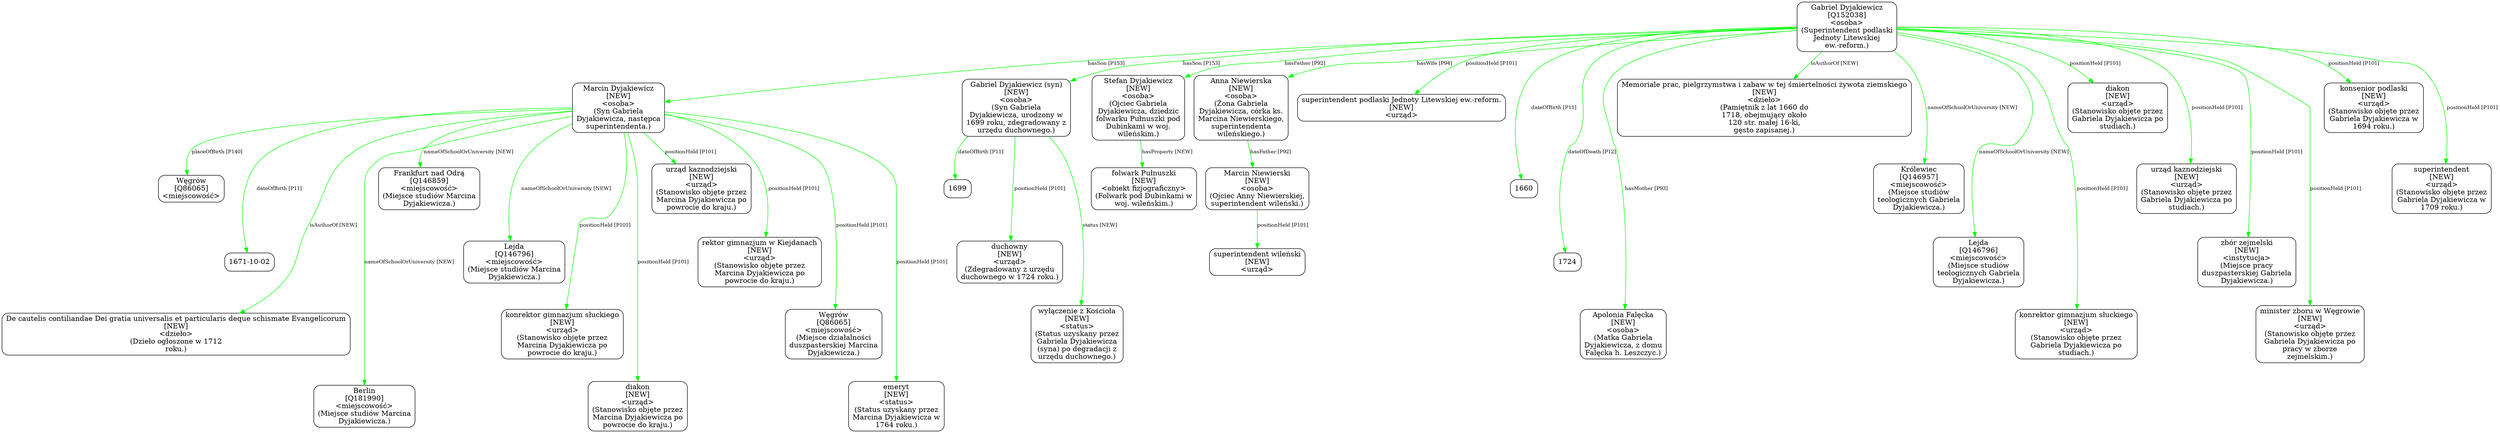 digraph {
	node [shape=box,
		style=rounded
	];
	edge [fontsize=10];
	"Gabriel Dyjakiewicz
[Q152038]
<osoba>
(Superintendent podlaski
Jednoty Litewskiej
ew.-reform.)"	[color=black,
		label="Gabriel Dyjakiewicz
[Q152038]
<osoba>
(Superintendent podlaski
Jednoty Litewskiej
ew.-reform.)"];
	"Marcin Dyjakiewicz
[NEW]
<osoba>
(Syn Gabriela
Dyjakiewicza, następca
superintendenta.)"	[color=black,
		label="Marcin Dyjakiewicz
[NEW]
<osoba>
(Syn Gabriela
Dyjakiewicza, następca
superintendenta.)"];
	"Gabriel Dyjakiewicz
[Q152038]
<osoba>
(Superintendent podlaski
Jednoty Litewskiej
ew.-reform.)" -> "Marcin Dyjakiewicz
[NEW]
<osoba>
(Syn Gabriela
Dyjakiewicza, następca
superintendenta.)"	[color=green,
		label="hasSon [P153]"];
	"Gabriel Dyjakiewicz (syn)
[NEW]
<osoba>
(Syn Gabriela
Dyjakiewicza, urodzony w
1699 roku, zdegradowany z
urzędu duchownego.)"	[color=black,
		label="Gabriel Dyjakiewicz (syn)
[NEW]
<osoba>
(Syn Gabriela
Dyjakiewicza, urodzony w
1699 roku, zdegradowany z
urzędu duchownego.)"];
	"Gabriel Dyjakiewicz
[Q152038]
<osoba>
(Superintendent podlaski
Jednoty Litewskiej
ew.-reform.)" -> "Gabriel Dyjakiewicz (syn)
[NEW]
<osoba>
(Syn Gabriela
Dyjakiewicza, urodzony w
1699 roku, zdegradowany z
urzędu duchownego.)"	[color=green,
		label="hasSon [P153]"];
	"Stefan Dyjakiewicz
[NEW]
<osoba>
(Ojciec Gabriela
Dyjakiewicza, dziedzic
folwarku Pułnuszki pod
Dubinkami w woj.
wileńskim.)"	[color=black,
		label="Stefan Dyjakiewicz
[NEW]
<osoba>
(Ojciec Gabriela
Dyjakiewicza, dziedzic
folwarku Pułnuszki pod
Dubinkami w woj.
wileńskim.)"];
	"Gabriel Dyjakiewicz
[Q152038]
<osoba>
(Superintendent podlaski
Jednoty Litewskiej
ew.-reform.)" -> "Stefan Dyjakiewicz
[NEW]
<osoba>
(Ojciec Gabriela
Dyjakiewicza, dziedzic
folwarku Pułnuszki pod
Dubinkami w woj.
wileńskim.)"	[color=green,
		label="hasFather [P92]"];
	"Anna Niewierska
[NEW]
<osoba>
(Żona Gabriela
Dyjakiewicza, córka ks.
Marcina Niewierskiego,
superintendenta
wileńskiego.)"	[color=black,
		label="Anna Niewierska
[NEW]
<osoba>
(Żona Gabriela
Dyjakiewicza, córka ks.
Marcina Niewierskiego,
superintendenta
wileńskiego.)"];
	"Gabriel Dyjakiewicz
[Q152038]
<osoba>
(Superintendent podlaski
Jednoty Litewskiej
ew.-reform.)" -> "Anna Niewierska
[NEW]
<osoba>
(Żona Gabriela
Dyjakiewicza, córka ks.
Marcina Niewierskiego,
superintendenta
wileńskiego.)"	[color=green,
		label="hasWife [P94]"];
	"Gabriel Dyjakiewicz
[Q152038]
<osoba>
(Superintendent podlaski
Jednoty Litewskiej
ew.-reform.)" -> "superintendent podlaski Jednoty Litewskiej ew.-reform.
[NEW]
<urząd>"	[color=green,
		label="positionHeld [P101]",
		minlen=1];
	"Gabriel Dyjakiewicz
[Q152038]
<osoba>
(Superintendent podlaski
Jednoty Litewskiej
ew.-reform.)" -> 1660	[color=green,
		label="dateOfBirth [P11]",
		minlen=2];
	"Gabriel Dyjakiewicz
[Q152038]
<osoba>
(Superintendent podlaski
Jednoty Litewskiej
ew.-reform.)" -> 1724	[color=green,
		label="dateOfDeath [P12]",
		minlen=3];
	"Gabriel Dyjakiewicz
[Q152038]
<osoba>
(Superintendent podlaski
Jednoty Litewskiej
ew.-reform.)" -> "Apolonia Falęcka
[NEW]
<osoba>
(Matka Gabriela
Dyjakiewicza, z domu
Falęcka h. Leszczyc.)"	[color=green,
		label="hasMother [P93]",
		minlen=4];
	"Gabriel Dyjakiewicz
[Q152038]
<osoba>
(Superintendent podlaski
Jednoty Litewskiej
ew.-reform.)" -> "Memoriale prac, pielgrzymstwa i zabaw w tej śmiertelności żywota ziemskiego
[NEW]
<dzieło>
(Pamiętnik z lat 1660 do
1718, obejmujący \
około
120 str. małej 16-ki,
gęsto zapisanej.)"	[color=green,
		label="isAuthorOf [NEW]",
		minlen=1];
	"Gabriel Dyjakiewicz
[Q152038]
<osoba>
(Superintendent podlaski
Jednoty Litewskiej
ew.-reform.)" -> "Królewiec
[Q146957]
<miejscowość>
(Miejsce studiów
teologicznych Gabriela
Dyjakiewicza.)"	[color=green,
		label="nameOfSchoolOrUniversity [NEW]",
		minlen=2];
	"Gabriel Dyjakiewicz
[Q152038]
<osoba>
(Superintendent podlaski
Jednoty Litewskiej
ew.-reform.)" -> "Lejda
[Q146796]
<miejscowość>
(Miejsce studiów
teologicznych Gabriela
Dyjakiewicza.)"	[color=green,
		label="nameOfSchoolOrUniversity [NEW]",
		minlen=3];
	"Gabriel Dyjakiewicz
[Q152038]
<osoba>
(Superintendent podlaski
Jednoty Litewskiej
ew.-reform.)" -> "konrektor gimnazjum słuckiego
[NEW]
<urząd>
(Stanowisko objęte przez
Gabriela Dyjakiewicza po
studiach.)"	[color=green,
		label="positionHeld [P101]",
		minlen=4];
	"Gabriel Dyjakiewicz
[Q152038]
<osoba>
(Superintendent podlaski
Jednoty Litewskiej
ew.-reform.)" -> "diakon
[NEW]
<urząd>
(Stanowisko objęte przez
Gabriela Dyjakiewicza po
studiach.)"	[color=green,
		label="positionHeld [P101]",
		minlen=1];
	"Gabriel Dyjakiewicz
[Q152038]
<osoba>
(Superintendent podlaski
Jednoty Litewskiej
ew.-reform.)" -> "urząd kaznodziejski
[NEW]
<urząd>
(Stanowisko objęte przez
Gabriela Dyjakiewicza po
studiach.)"	[color=green,
		label="positionHeld [P101]",
		minlen=2];
	"Gabriel Dyjakiewicz
[Q152038]
<osoba>
(Superintendent podlaski
Jednoty Litewskiej
ew.-reform.)" -> "zbór zejmelski
[NEW]
<instytucja>
(Miejsce pracy
duszpasterskiej Gabriela
Dyjakiewicza.)"	[color=green,
		label="positionHeld [P101]",
		minlen=3];
	"Gabriel Dyjakiewicz
[Q152038]
<osoba>
(Superintendent podlaski
Jednoty Litewskiej
ew.-reform.)" -> "minister zboru w Węgrowie
[NEW]
<urząd>
(Stanowisko objęte przez
Gabriela Dyjakiewicza po
pracy w zborze
zejmelskim.)"	[color=green,
		label="positionHeld [P101]",
		minlen=4];
	"Gabriel Dyjakiewicz
[Q152038]
<osoba>
(Superintendent podlaski
Jednoty Litewskiej
ew.-reform.)" -> "konsenior podlaski
[NEW]
<urząd>
(Stanowisko objęte przez
Gabriela Dyjakiewicza w
1694 roku.)"	[color=green,
		label="positionHeld [P101]",
		minlen=1];
	"Gabriel Dyjakiewicz
[Q152038]
<osoba>
(Superintendent podlaski
Jednoty Litewskiej
ew.-reform.)" -> "superintendent
[NEW]
<urząd>
(Stanowisko objęte przez
Gabriela Dyjakiewicza w
1709 roku.)"	[color=green,
		label="positionHeld [P101]",
		minlen=2];
	"Marcin Dyjakiewicz
[NEW]
<osoba>
(Syn Gabriela
Dyjakiewicza, następca
superintendenta.)" -> "Węgrów
[Q86065]
<miejscowość>"	[color=green,
		label="placeOfBirth [P140]",
		minlen=1];
	"Marcin Dyjakiewicz
[NEW]
<osoba>
(Syn Gabriela
Dyjakiewicza, następca
superintendenta.)" -> "1671-10-02"	[color=green,
		label="dateOfBirth [P11]",
		minlen=2];
	"Marcin Dyjakiewicz
[NEW]
<osoba>
(Syn Gabriela
Dyjakiewicza, następca
superintendenta.)" -> "De cautelis contiliandae Dei gratia universalis et particularis deque schismate Evangelicorum
[NEW]
<dzieło>
(Dzieło ogłoszone \
w 1712
roku.)"	[color=green,
		label="isAuthorOf [NEW]",
		minlen=3];
	"Marcin Dyjakiewicz
[NEW]
<osoba>
(Syn Gabriela
Dyjakiewicza, następca
superintendenta.)" -> "Berlin
[Q181990]
<miejscowość>
(Miejsce studiów Marcina
Dyjakiewicza.)"	[color=green,
		label="nameOfSchoolOrUniversity [NEW]",
		minlen=4];
	"Marcin Dyjakiewicz
[NEW]
<osoba>
(Syn Gabriela
Dyjakiewicza, następca
superintendenta.)" -> "Frankfurt nad Odrą
[Q146859]
<miejscowość>
(Miejsce studiów Marcina
Dyjakiewicza.)"	[color=green,
		label="nameOfSchoolOrUniversity [NEW]",
		minlen=1];
	"Marcin Dyjakiewicz
[NEW]
<osoba>
(Syn Gabriela
Dyjakiewicza, następca
superintendenta.)" -> "Lejda
[Q146796]
<miejscowość>
(Miejsce studiów Marcina
Dyjakiewicza.)"	[color=green,
		label="nameOfSchoolOrUniversity [NEW]",
		minlen=2];
	"Marcin Dyjakiewicz
[NEW]
<osoba>
(Syn Gabriela
Dyjakiewicza, następca
superintendenta.)" -> "konrektor gimnazjum słuckiego
[NEW]
<urząd>
(Stanowisko objęte przez
Marcina Dyjakiewicza po
powrocie do kraju.)"	[color=green,
		label="positionHeld [P101]",
		minlen=3];
	"Marcin Dyjakiewicz
[NEW]
<osoba>
(Syn Gabriela
Dyjakiewicza, następca
superintendenta.)" -> "diakon
[NEW]
<urząd>
(Stanowisko objęte przez
Marcina Dyjakiewicza po
powrocie do kraju.)"	[color=green,
		label="positionHeld [P101]",
		minlen=4];
	"Marcin Dyjakiewicz
[NEW]
<osoba>
(Syn Gabriela
Dyjakiewicza, następca
superintendenta.)" -> "urząd kaznodziejski
[NEW]
<urząd>
(Stanowisko objęte przez
Marcina Dyjakiewicza po
powrocie do kraju.)"	[color=green,
		label="positionHeld [P101]",
		minlen=1];
	"Marcin Dyjakiewicz
[NEW]
<osoba>
(Syn Gabriela
Dyjakiewicza, następca
superintendenta.)" -> "rektor gimnazjum w Kiejdanach
[NEW]
<urząd>
(Stanowisko objęte przez
Marcina Dyjakiewicza po
powrocie do kraju.)"	[color=green,
		label="positionHeld [P101]",
		minlen=2];
	"Marcin Dyjakiewicz
[NEW]
<osoba>
(Syn Gabriela
Dyjakiewicza, następca
superintendenta.)" -> "Węgrów
[Q86065]
<miejscowość>
(Miejsce działalności
duszpasterskiej Marcina
Dyjakiewicza.)"	[color=green,
		label="positionHeld [P101]",
		minlen=3];
	"Marcin Dyjakiewicz
[NEW]
<osoba>
(Syn Gabriela
Dyjakiewicza, następca
superintendenta.)" -> "emeryt
[NEW]
<status>
(Status uzyskany przez
Marcina Dyjakiewicza w
1764 roku.)"	[color=green,
		label="positionHeld [P101]",
		minlen=4];
	"Gabriel Dyjakiewicz (syn)
[NEW]
<osoba>
(Syn Gabriela
Dyjakiewicza, urodzony w
1699 roku, zdegradowany z
urzędu duchownego.)" -> 1699	[color=green,
		label="dateOfBirth [P11]",
		minlen=1];
	"Gabriel Dyjakiewicz (syn)
[NEW]
<osoba>
(Syn Gabriela
Dyjakiewicza, urodzony w
1699 roku, zdegradowany z
urzędu duchownego.)" -> "duchowny
[NEW]
<urząd>
(Zdegradowany z urzędu
duchownego w 1724 roku.)"	[color=green,
		label="positionHeld [P101]",
		minlen=2];
	"Gabriel Dyjakiewicz (syn)
[NEW]
<osoba>
(Syn Gabriela
Dyjakiewicza, urodzony w
1699 roku, zdegradowany z
urzędu duchownego.)" -> "wyłączenie z Kościoła
[NEW]
<status>
(Status uzyskany przez
Gabriela Dyjakiewicza
(syna) po degradacji z
urzędu duchownego.)"	[color=green,
		label="status [NEW]",
		minlen=3];
	"Stefan Dyjakiewicz
[NEW]
<osoba>
(Ojciec Gabriela
Dyjakiewicza, dziedzic
folwarku Pułnuszki pod
Dubinkami w woj.
wileńskim.)" -> "folwark Pułnuszki
[NEW]
<obiekt fizjograficzny>
(Folwark pod Dubinkami w
woj. wileńskim.)"	[color=green,
		label="hasProperty [NEW]",
		minlen=1];
	"Marcin Niewierski
[NEW]
<osoba>
(Ojciec Anny Niewierskiej,
superintendent wileński.)"	[color=black,
		label="Marcin Niewierski
[NEW]
<osoba>
(Ojciec Anny Niewierskiej,
superintendent wileński.)"];
	"Anna Niewierska
[NEW]
<osoba>
(Żona Gabriela
Dyjakiewicza, córka ks.
Marcina Niewierskiego,
superintendenta
wileńskiego.)" -> "Marcin Niewierski
[NEW]
<osoba>
(Ojciec Anny Niewierskiej,
superintendent wileński.)"	[color=green,
		label="hasFather [P92]"];
	"Marcin Niewierski
[NEW]
<osoba>
(Ojciec Anny Niewierskiej,
superintendent wileński.)" -> "superintendent wileński
[NEW]
<urząd>"	[color=green,
		label="positionHeld [P101]",
		minlen=1];
}

